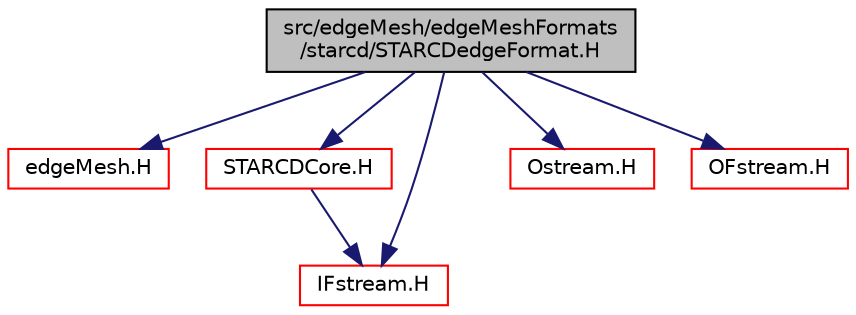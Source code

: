 digraph "src/edgeMesh/edgeMeshFormats/starcd/STARCDedgeFormat.H"
{
  bgcolor="transparent";
  edge [fontname="Helvetica",fontsize="10",labelfontname="Helvetica",labelfontsize="10"];
  node [fontname="Helvetica",fontsize="10",shape=record];
  Node0 [label="src/edgeMesh/edgeMeshFormats\l/starcd/STARCDedgeFormat.H",height=0.2,width=0.4,color="black", fillcolor="grey75", style="filled", fontcolor="black"];
  Node0 -> Node1 [color="midnightblue",fontsize="10",style="solid",fontname="Helvetica"];
  Node1 [label="edgeMesh.H",height=0.2,width=0.4,color="red",URL="$a00923.html"];
  Node0 -> Node157 [color="midnightblue",fontsize="10",style="solid",fontname="Helvetica"];
  Node157 [label="STARCDCore.H",height=0.2,width=0.4,color="red",URL="$a01205.html"];
  Node157 -> Node158 [color="midnightblue",fontsize="10",style="solid",fontname="Helvetica"];
  Node158 [label="IFstream.H",height=0.2,width=0.4,color="red",URL="$a09785.html"];
  Node0 -> Node158 [color="midnightblue",fontsize="10",style="solid",fontname="Helvetica"];
  Node0 -> Node41 [color="midnightblue",fontsize="10",style="solid",fontname="Helvetica"];
  Node41 [label="Ostream.H",height=0.2,width=0.4,color="red",URL="$a09824.html"];
  Node0 -> Node160 [color="midnightblue",fontsize="10",style="solid",fontname="Helvetica"];
  Node160 [label="OFstream.H",height=0.2,width=0.4,color="red",URL="$a09791.html"];
}
